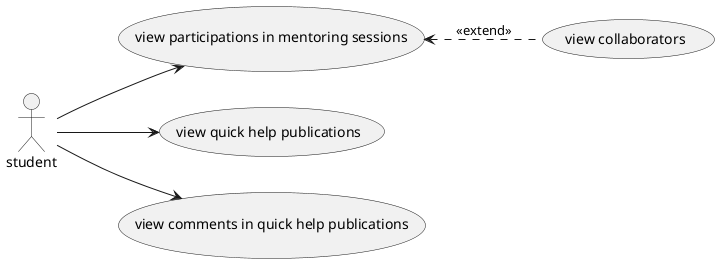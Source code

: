 @startuml
left to right direction
:student: --> (view participations in mentoring sessions)
(view participations in mentoring sessions) <.. (view collaborators) : << extend >>
:student: --> (view quick help publications)
:student: --> (view comments in quick help publications)
@enduml
